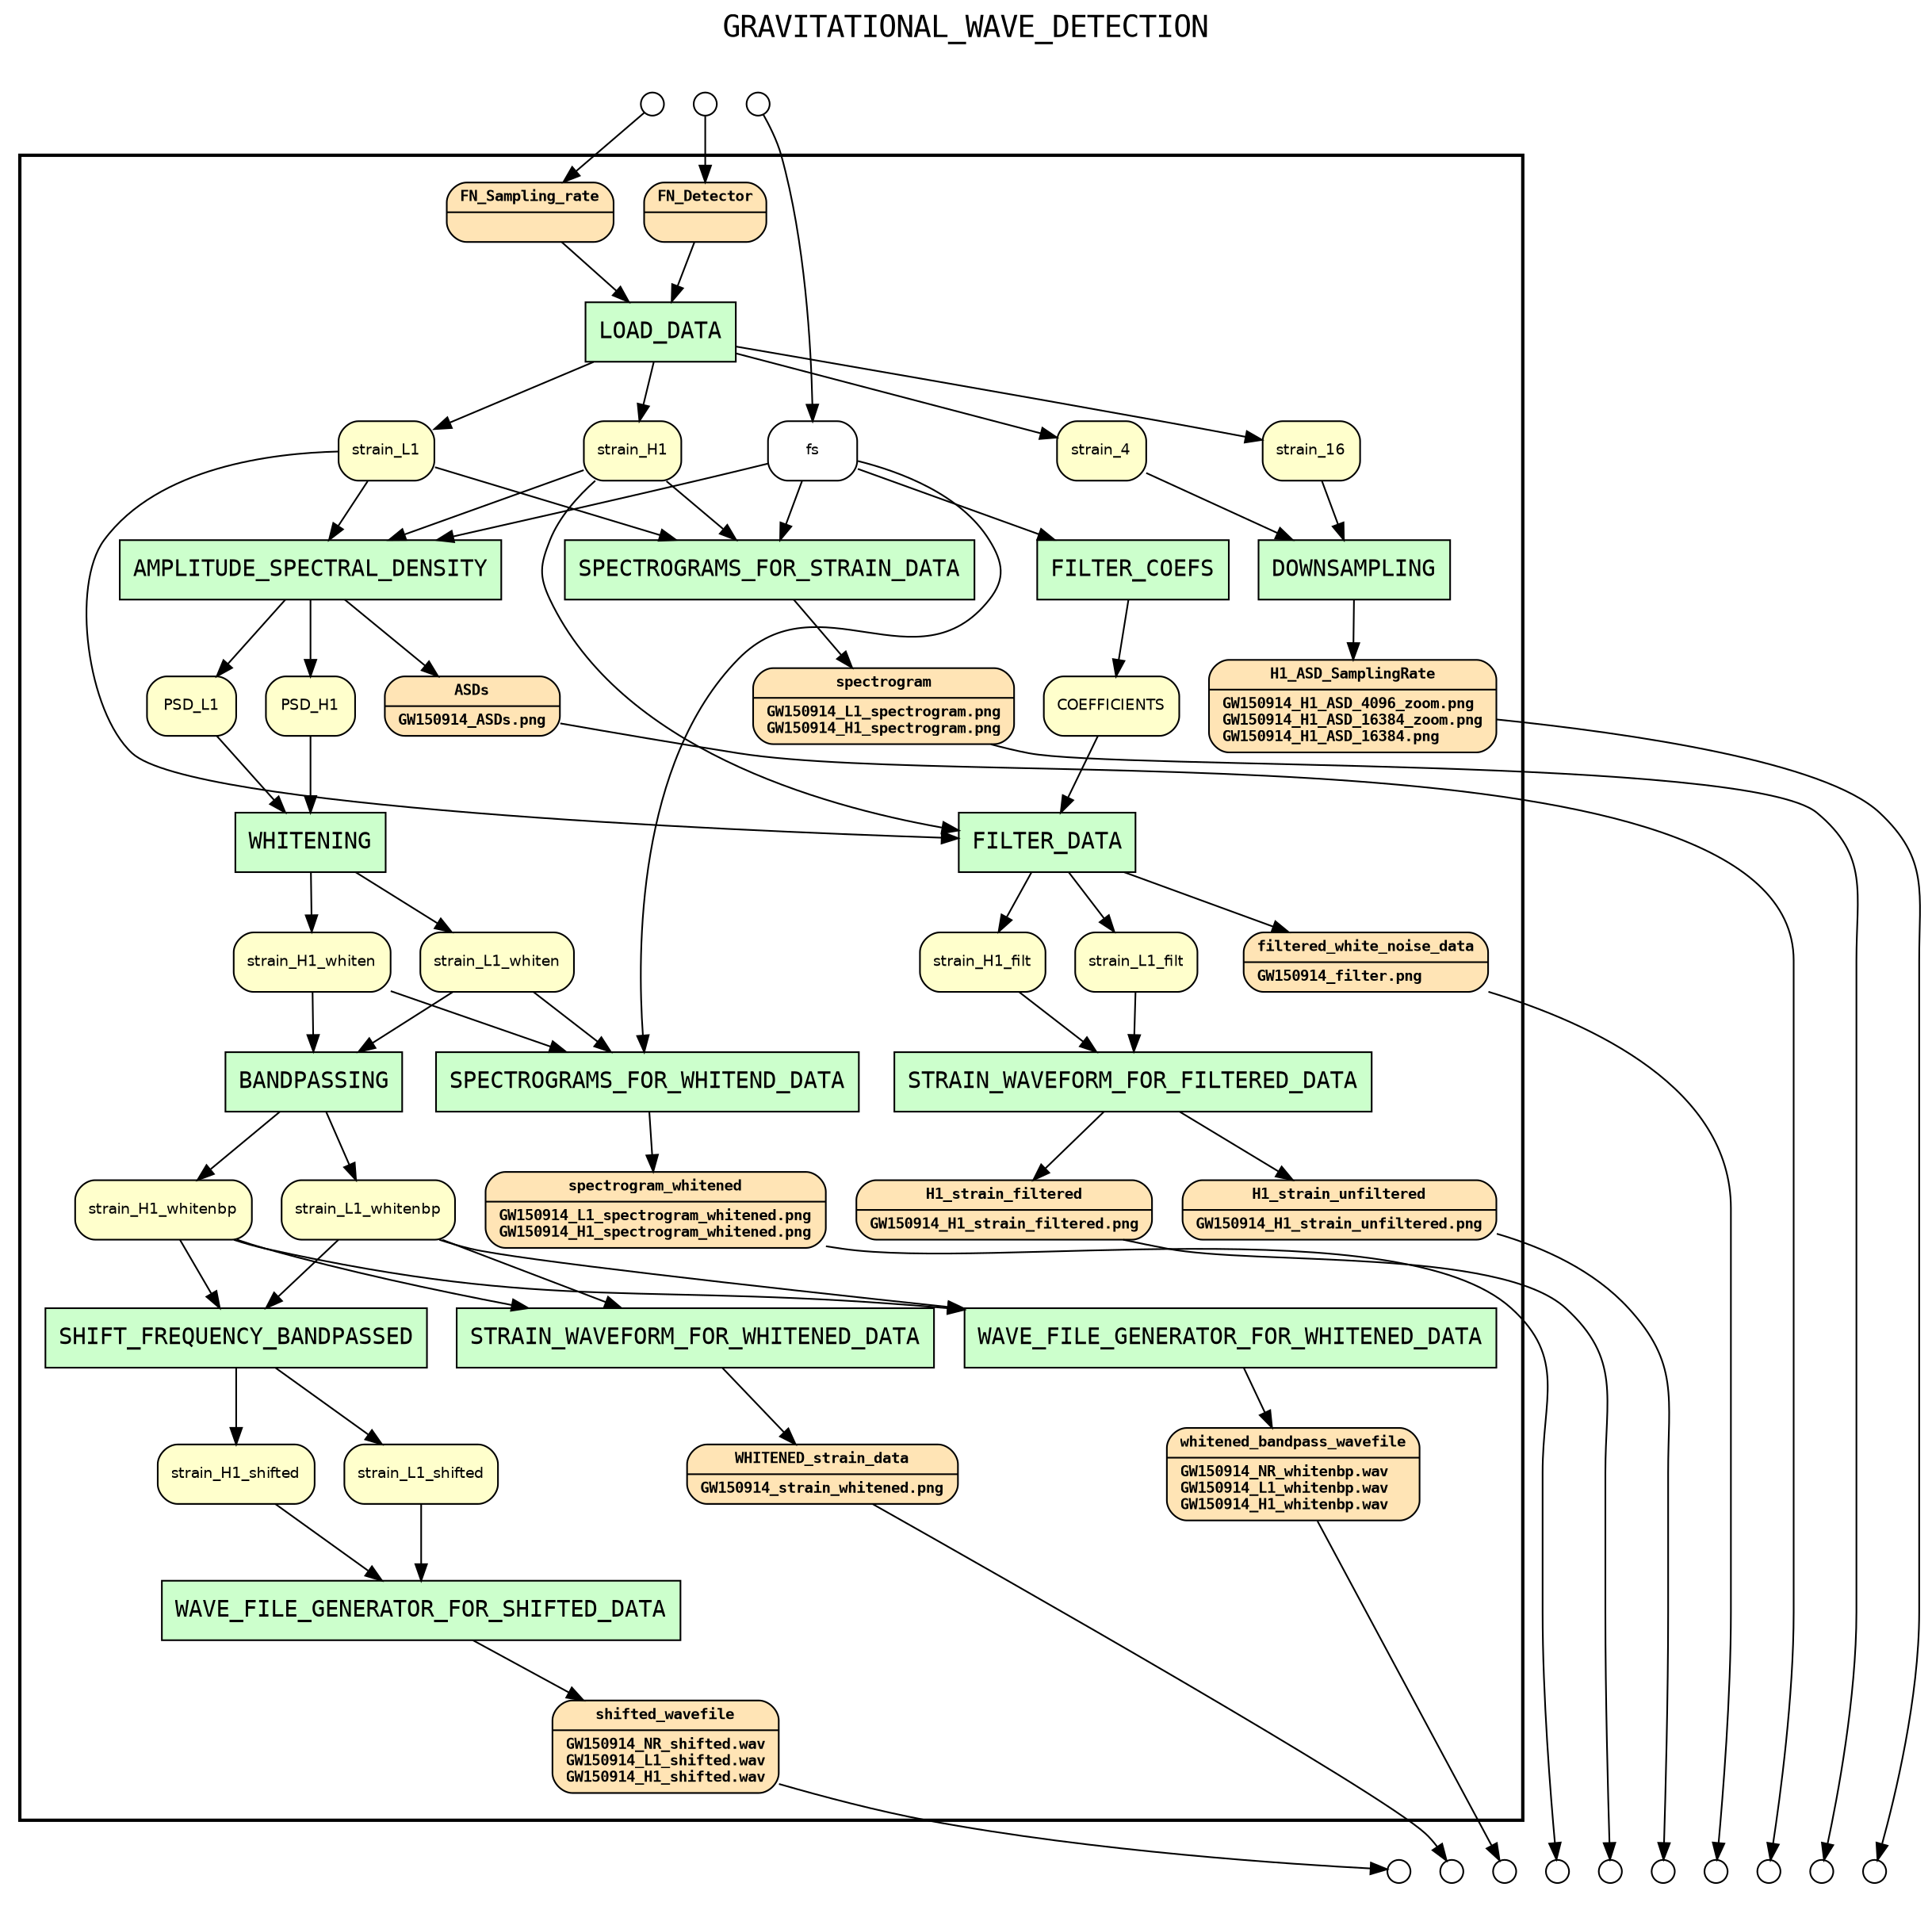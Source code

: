 
digraph yw_data_view {
rankdir=TB
fontname=Courier; fontsize=18; labelloc=t
label="GRAVITATIONAL_WAVE_DETECTION"
subgraph cluster_workflow { label=""; color=black; penwidth=2
subgraph cluster_workflow_inner { label=""; color=white
node[shape=box style="filled" fillcolor="#CCFFCC" peripheries=1 fontname=Courier]
LOAD_DATA
AMPLITUDE_SPECTRAL_DENSITY
WHITENING
BANDPASSING
STRAIN_WAVEFORM_FOR_WHITENED_DATA
SPECTROGRAMS_FOR_STRAIN_DATA
SPECTROGRAMS_FOR_WHITEND_DATA
FILTER_COEFS
FILTER_DATA
STRAIN_WAVEFORM_FOR_FILTERED_DATA
WAVE_FILE_GENERATOR_FOR_WHITENED_DATA
SHIFT_FREQUENCY_BANDPASSED
WAVE_FILE_GENERATOR_FOR_SHIFTED_DATA
DOWNSAMPLING
node[shape=box style="filled" fillcolor="#CCFFCC" peripheries=1 fontname=Courier]
node[shape=box style="rounded,filled" fillcolor="#FFE4B5" peripheries=1 fontname="Courier-Bold" fontsize=9]
FN_Detector[shape=record rankdir=LR label="{<f0> FN_Detector |<f1>}"]
FN_Sampling_rate[shape=record rankdir=LR label="{<f0> FN_Sampling_rate |<f1>}"]
node[shape=box style="rounded,filled" fillcolor="#FFFFCC" peripheries=1 fontname=Helvetica]
strain_H1
strain_L1
strain_16
strain_4
PSD_H1
PSD_L1
strain_H1_whiten
strain_L1_whiten
strain_H1_whitenbp
strain_L1_whitenbp
COEFFICIENTS
strain_H1_filt
strain_L1_filt
strain_H1_shifted
strain_L1_shifted
node[shape=box style="rounded,filled" fillcolor="#FFE4B5" peripheries=1 fontname="Courier-Bold" fontsize=9]
ASDs[shape=record rankdir=LR label="{<f0> ASDs |<f1>GW150914_ASDs.png\l}"]
WHITENED_strain_data[shape=record rankdir=LR label="{<f0> WHITENED_strain_data |<f1>GW150914_strain_whitened.png\l}"]
spectrogram[shape=record rankdir=LR label="{<f0> spectrogram |<f1>GW150914_L1_spectrogram.png\lGW150914_H1_spectrogram.png\l}"]
spectrogram_whitened[shape=record rankdir=LR label="{<f0> spectrogram_whitened |<f1>GW150914_L1_spectrogram_whitened.png\lGW150914_H1_spectrogram_whitened.png\l}"]
filtered_white_noise_data[shape=record rankdir=LR label="{<f0> filtered_white_noise_data |<f1>GW150914_filter.png\l}"]
H1_strain_filtered[shape=record rankdir=LR label="{<f0> H1_strain_filtered |<f1>GW150914_H1_strain_filtered.png\l}"]
H1_strain_unfiltered[shape=record rankdir=LR label="{<f0> H1_strain_unfiltered |<f1>GW150914_H1_strain_unfiltered.png\l}"]
whitened_bandpass_wavefile[shape=record rankdir=LR label="{<f0> whitened_bandpass_wavefile |<f1>GW150914_NR_whitenbp.wav\lGW150914_L1_whitenbp.wav\lGW150914_H1_whitenbp.wav\l}"]
shifted_wavefile[shape=record rankdir=LR label="{<f0> shifted_wavefile |<f1>GW150914_NR_shifted.wav\lGW150914_L1_shifted.wav\lGW150914_H1_shifted.wav\l}"]
H1_ASD_SamplingRate[shape=record rankdir=LR label="{<f0> H1_ASD_SamplingRate |<f1>GW150914_H1_ASD_4096_zoom.png\lGW150914_H1_ASD_16384_zoom.png\lGW150914_H1_ASD_16384.png\l}"]
node[shape=box style="rounded,filled" fillcolor="#FFFFFF" peripheries=1 fontname=Helvetica]
fs
}}
subgraph cluster_inflows { label=""; color=white; penwidth=2
subgraph cluster_inflows_inner { label=""; color=white
node[shape=circle fillcolor="#FFFFFF" peripheries=1 width=0.2]
fs_inflow [label=""]
FN_Detector_inflow [label=""]
FN_Sampling_rate_inflow [label=""]
}}
subgraph cluster_outflows { label=""; color=white; penwidth=2
subgraph cluster_outflows_inner { label=""; color=white
node[shape=circle fillcolor="#FFFFFF" peripheries=1 width=0.2]
ASDs_outflow [label=""]
WHITENED_strain_data_outflow [label=""]
spectrogram_outflow [label=""]
spectrogram_whitened_outflow [label=""]
filtered_white_noise_data_outflow [label=""]
H1_strain_filtered_outflow [label=""]
H1_strain_unfiltered_outflow [label=""]
whitened_bandpass_wavefile_outflow [label=""]
shifted_wavefile_outflow [label=""]
H1_ASD_SamplingRate_outflow [label=""]
}}
FN_Detector -> LOAD_DATA
FN_Sampling_rate -> LOAD_DATA
strain_H1 -> AMPLITUDE_SPECTRAL_DENSITY
strain_H1 -> SPECTROGRAMS_FOR_STRAIN_DATA
strain_H1 -> FILTER_DATA
strain_L1 -> AMPLITUDE_SPECTRAL_DENSITY
strain_L1 -> SPECTROGRAMS_FOR_STRAIN_DATA
strain_L1 -> FILTER_DATA
strain_16 -> DOWNSAMPLING
strain_4 -> DOWNSAMPLING
fs -> AMPLITUDE_SPECTRAL_DENSITY
fs -> SPECTROGRAMS_FOR_STRAIN_DATA
fs -> SPECTROGRAMS_FOR_WHITEND_DATA
fs -> FILTER_COEFS
PSD_H1 -> WHITENING
PSD_L1 -> WHITENING
strain_H1_whiten -> BANDPASSING
strain_H1_whiten -> SPECTROGRAMS_FOR_WHITEND_DATA
strain_L1_whiten -> BANDPASSING
strain_L1_whiten -> SPECTROGRAMS_FOR_WHITEND_DATA
strain_H1_whitenbp -> STRAIN_WAVEFORM_FOR_WHITENED_DATA
strain_H1_whitenbp -> WAVE_FILE_GENERATOR_FOR_WHITENED_DATA
strain_H1_whitenbp -> SHIFT_FREQUENCY_BANDPASSED
strain_L1_whitenbp -> STRAIN_WAVEFORM_FOR_WHITENED_DATA
strain_L1_whitenbp -> WAVE_FILE_GENERATOR_FOR_WHITENED_DATA
strain_L1_whitenbp -> SHIFT_FREQUENCY_BANDPASSED
COEFFICIENTS -> FILTER_DATA
strain_H1_filt -> STRAIN_WAVEFORM_FOR_FILTERED_DATA
strain_L1_filt -> STRAIN_WAVEFORM_FOR_FILTERED_DATA
strain_H1_shifted -> WAVE_FILE_GENERATOR_FOR_SHIFTED_DATA
strain_L1_shifted -> WAVE_FILE_GENERATOR_FOR_SHIFTED_DATA
LOAD_DATA -> strain_H1
LOAD_DATA -> strain_L1
LOAD_DATA -> strain_16
LOAD_DATA -> strain_4
AMPLITUDE_SPECTRAL_DENSITY -> PSD_H1
AMPLITUDE_SPECTRAL_DENSITY -> PSD_L1
AMPLITUDE_SPECTRAL_DENSITY -> ASDs
WHITENING -> strain_H1_whiten
WHITENING -> strain_L1_whiten
BANDPASSING -> strain_H1_whitenbp
BANDPASSING -> strain_L1_whitenbp
STRAIN_WAVEFORM_FOR_WHITENED_DATA -> WHITENED_strain_data
SPECTROGRAMS_FOR_STRAIN_DATA -> spectrogram
SPECTROGRAMS_FOR_WHITEND_DATA -> spectrogram_whitened
FILTER_COEFS -> COEFFICIENTS
FILTER_DATA -> strain_H1_filt
FILTER_DATA -> strain_L1_filt
FILTER_DATA -> filtered_white_noise_data
STRAIN_WAVEFORM_FOR_FILTERED_DATA -> H1_strain_filtered
STRAIN_WAVEFORM_FOR_FILTERED_DATA -> H1_strain_unfiltered
WAVE_FILE_GENERATOR_FOR_WHITENED_DATA -> whitened_bandpass_wavefile
SHIFT_FREQUENCY_BANDPASSED -> strain_H1_shifted
SHIFT_FREQUENCY_BANDPASSED -> strain_L1_shifted
WAVE_FILE_GENERATOR_FOR_SHIFTED_DATA -> shifted_wavefile
DOWNSAMPLING -> H1_ASD_SamplingRate
fs_inflow -> fs
FN_Detector_inflow -> FN_Detector
FN_Sampling_rate_inflow -> FN_Sampling_rate
ASDs -> ASDs_outflow
WHITENED_strain_data -> WHITENED_strain_data_outflow
spectrogram -> spectrogram_outflow
spectrogram_whitened -> spectrogram_whitened_outflow
filtered_white_noise_data -> filtered_white_noise_data_outflow
H1_strain_filtered -> H1_strain_filtered_outflow
H1_strain_unfiltered -> H1_strain_unfiltered_outflow
whitened_bandpass_wavefile -> whitened_bandpass_wavefile_outflow
shifted_wavefile -> shifted_wavefile_outflow
H1_ASD_SamplingRate -> H1_ASD_SamplingRate_outflow
}

